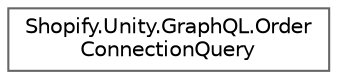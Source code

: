 digraph "Graphical Class Hierarchy"
{
 // LATEX_PDF_SIZE
  bgcolor="transparent";
  edge [fontname=Helvetica,fontsize=10,labelfontname=Helvetica,labelfontsize=10];
  node [fontname=Helvetica,fontsize=10,shape=box,height=0.2,width=0.4];
  rankdir="LR";
  Node0 [id="Node000000",label="Shopify.Unity.GraphQL.Order\lConnectionQuery",height=0.2,width=0.4,color="grey40", fillcolor="white", style="filled",URL="$class_shopify_1_1_unity_1_1_graph_q_l_1_1_order_connection_query.html",tooltip="An auto-generated type for paginating through multiple Orders."];
}
